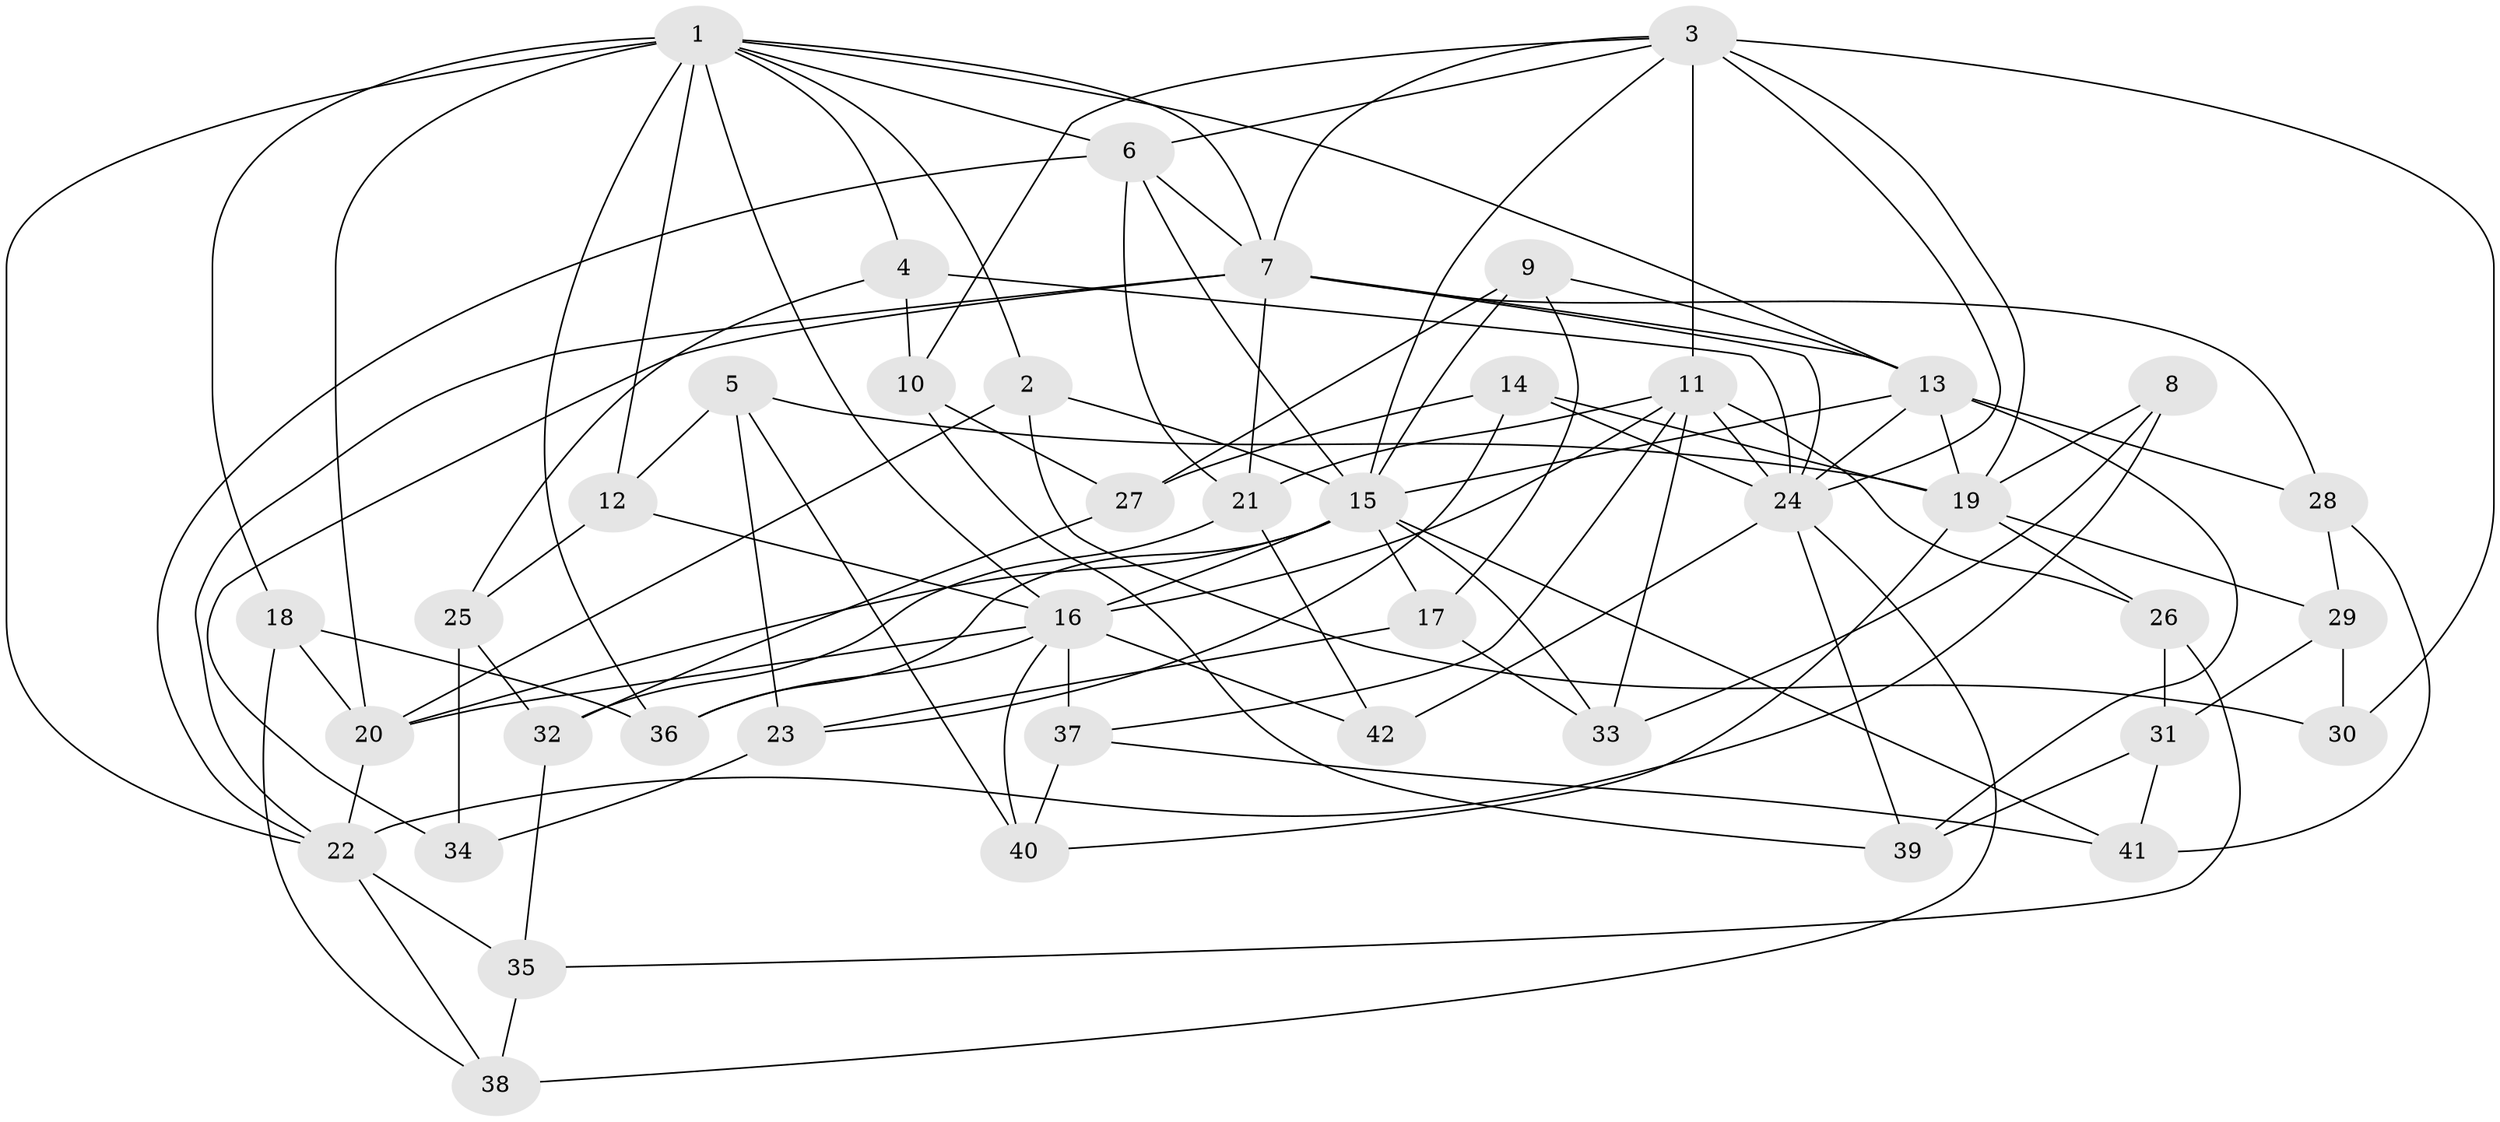 // original degree distribution, {4: 1.0}
// Generated by graph-tools (version 1.1) at 2025/38/03/09/25 02:38:09]
// undirected, 42 vertices, 108 edges
graph export_dot {
graph [start="1"]
  node [color=gray90,style=filled];
  1;
  2;
  3;
  4;
  5;
  6;
  7;
  8;
  9;
  10;
  11;
  12;
  13;
  14;
  15;
  16;
  17;
  18;
  19;
  20;
  21;
  22;
  23;
  24;
  25;
  26;
  27;
  28;
  29;
  30;
  31;
  32;
  33;
  34;
  35;
  36;
  37;
  38;
  39;
  40;
  41;
  42;
  1 -- 2 [weight=1.0];
  1 -- 4 [weight=1.0];
  1 -- 6 [weight=1.0];
  1 -- 7 [weight=1.0];
  1 -- 12 [weight=1.0];
  1 -- 13 [weight=1.0];
  1 -- 16 [weight=1.0];
  1 -- 18 [weight=1.0];
  1 -- 20 [weight=2.0];
  1 -- 22 [weight=1.0];
  1 -- 36 [weight=1.0];
  2 -- 15 [weight=1.0];
  2 -- 20 [weight=1.0];
  2 -- 30 [weight=1.0];
  3 -- 6 [weight=1.0];
  3 -- 7 [weight=1.0];
  3 -- 10 [weight=1.0];
  3 -- 11 [weight=3.0];
  3 -- 15 [weight=1.0];
  3 -- 19 [weight=2.0];
  3 -- 24 [weight=1.0];
  3 -- 30 [weight=2.0];
  4 -- 10 [weight=1.0];
  4 -- 24 [weight=1.0];
  4 -- 25 [weight=1.0];
  5 -- 12 [weight=1.0];
  5 -- 19 [weight=1.0];
  5 -- 23 [weight=1.0];
  5 -- 40 [weight=1.0];
  6 -- 7 [weight=1.0];
  6 -- 15 [weight=1.0];
  6 -- 21 [weight=1.0];
  6 -- 22 [weight=1.0];
  7 -- 13 [weight=1.0];
  7 -- 21 [weight=3.0];
  7 -- 22 [weight=1.0];
  7 -- 24 [weight=1.0];
  7 -- 28 [weight=1.0];
  7 -- 34 [weight=2.0];
  8 -- 19 [weight=2.0];
  8 -- 22 [weight=1.0];
  8 -- 33 [weight=1.0];
  9 -- 13 [weight=1.0];
  9 -- 15 [weight=1.0];
  9 -- 17 [weight=1.0];
  9 -- 27 [weight=1.0];
  10 -- 27 [weight=1.0];
  10 -- 39 [weight=1.0];
  11 -- 16 [weight=2.0];
  11 -- 21 [weight=2.0];
  11 -- 24 [weight=2.0];
  11 -- 26 [weight=1.0];
  11 -- 33 [weight=1.0];
  11 -- 37 [weight=1.0];
  12 -- 16 [weight=1.0];
  12 -- 25 [weight=1.0];
  13 -- 15 [weight=2.0];
  13 -- 19 [weight=1.0];
  13 -- 24 [weight=2.0];
  13 -- 28 [weight=1.0];
  13 -- 39 [weight=1.0];
  14 -- 19 [weight=1.0];
  14 -- 23 [weight=1.0];
  14 -- 24 [weight=1.0];
  14 -- 27 [weight=1.0];
  15 -- 16 [weight=1.0];
  15 -- 17 [weight=1.0];
  15 -- 20 [weight=1.0];
  15 -- 33 [weight=1.0];
  15 -- 36 [weight=1.0];
  15 -- 41 [weight=1.0];
  16 -- 20 [weight=1.0];
  16 -- 36 [weight=1.0];
  16 -- 37 [weight=1.0];
  16 -- 40 [weight=1.0];
  16 -- 42 [weight=1.0];
  17 -- 23 [weight=1.0];
  17 -- 33 [weight=1.0];
  18 -- 20 [weight=1.0];
  18 -- 36 [weight=1.0];
  18 -- 38 [weight=1.0];
  19 -- 26 [weight=1.0];
  19 -- 29 [weight=1.0];
  19 -- 40 [weight=1.0];
  20 -- 22 [weight=2.0];
  21 -- 32 [weight=1.0];
  21 -- 42 [weight=1.0];
  22 -- 35 [weight=1.0];
  22 -- 38 [weight=1.0];
  23 -- 34 [weight=1.0];
  24 -- 38 [weight=1.0];
  24 -- 39 [weight=1.0];
  24 -- 42 [weight=2.0];
  25 -- 32 [weight=1.0];
  25 -- 34 [weight=1.0];
  26 -- 31 [weight=1.0];
  26 -- 35 [weight=1.0];
  27 -- 32 [weight=1.0];
  28 -- 29 [weight=1.0];
  28 -- 41 [weight=1.0];
  29 -- 30 [weight=1.0];
  29 -- 31 [weight=1.0];
  31 -- 39 [weight=1.0];
  31 -- 41 [weight=1.0];
  32 -- 35 [weight=1.0];
  35 -- 38 [weight=1.0];
  37 -- 40 [weight=1.0];
  37 -- 41 [weight=1.0];
}
